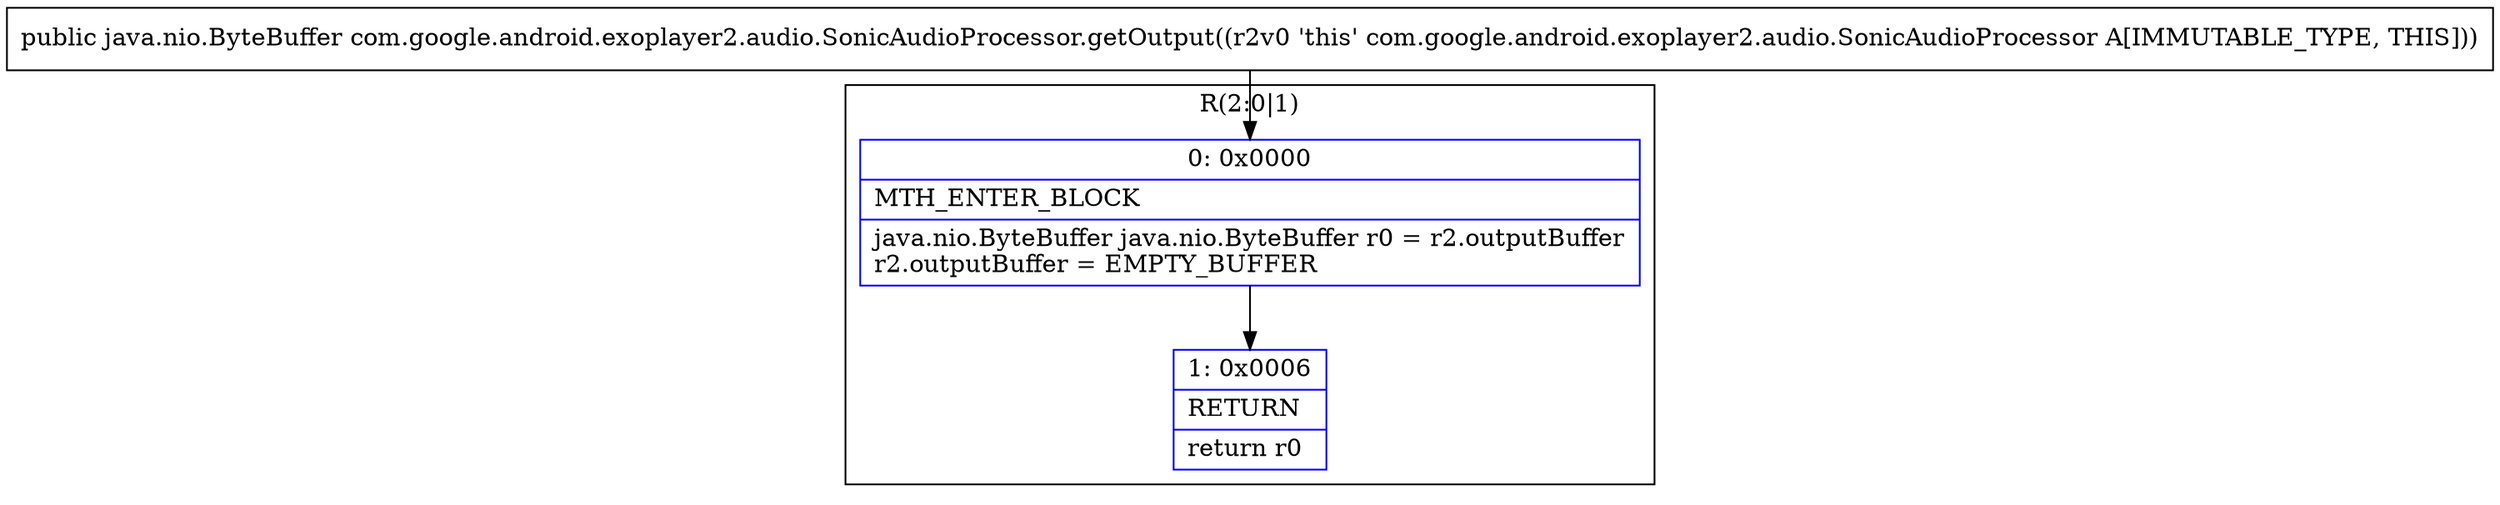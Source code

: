 digraph "CFG forcom.google.android.exoplayer2.audio.SonicAudioProcessor.getOutput()Ljava\/nio\/ByteBuffer;" {
subgraph cluster_Region_210438033 {
label = "R(2:0|1)";
node [shape=record,color=blue];
Node_0 [shape=record,label="{0\:\ 0x0000|MTH_ENTER_BLOCK\l|java.nio.ByteBuffer java.nio.ByteBuffer r0 = r2.outputBuffer\lr2.outputBuffer = EMPTY_BUFFER\l}"];
Node_1 [shape=record,label="{1\:\ 0x0006|RETURN\l|return r0\l}"];
}
MethodNode[shape=record,label="{public java.nio.ByteBuffer com.google.android.exoplayer2.audio.SonicAudioProcessor.getOutput((r2v0 'this' com.google.android.exoplayer2.audio.SonicAudioProcessor A[IMMUTABLE_TYPE, THIS])) }"];
MethodNode -> Node_0;
Node_0 -> Node_1;
}

